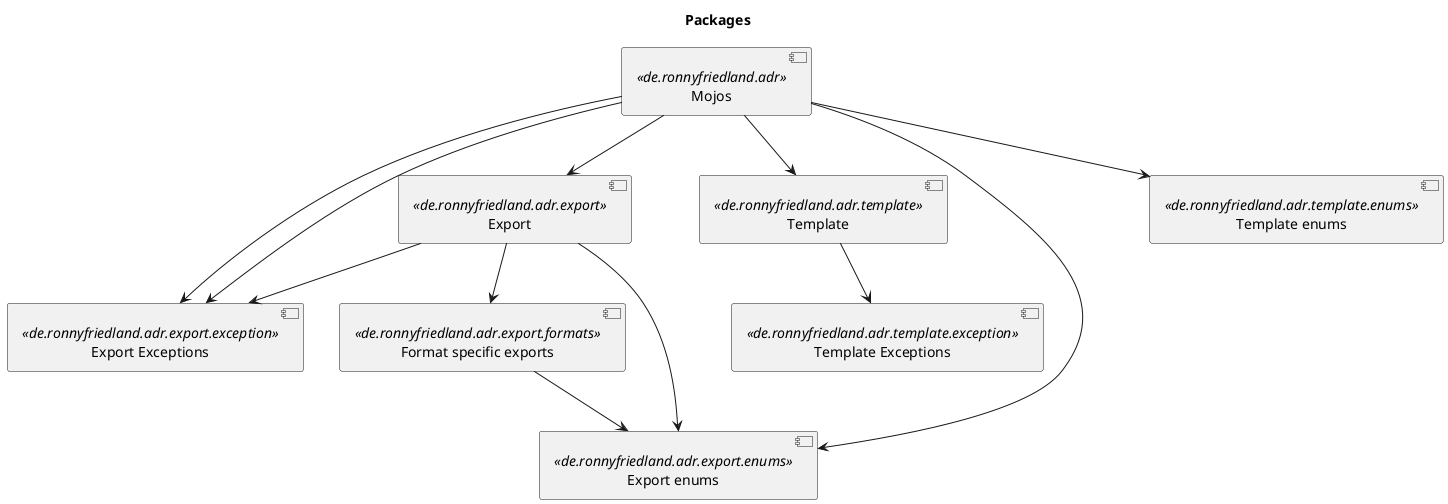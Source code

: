 @startuml

title Packages

[Mojos] <<de.ronnyfriedland.adr>> as mojos
[Export] <<de.ronnyfriedland.adr.export>> as export
[Export Exceptions] <<de.ronnyfriedland.adr.export.exception>> as export_exceptions
[Format specific exports] <<de.ronnyfriedland.adr.export.formats>> as export_formats
[Template] <<de.ronnyfriedland.adr.template>> as template
[Template Exceptions] <<de.ronnyfriedland.adr.template.exception>> as template_exceptions
[Export enums] <<de.ronnyfriedland.adr.export.enums>> as export_enums
[Template enums] <<de.ronnyfriedland.adr.template.enums>> as template_enums

mojos --> template
mojos --> export_exceptions
mojos --> template_enums
mojos --> export
mojos --> export_exceptions
mojos --> export_enums
export --> export_exceptions
export --> export_enums
export --> export_formats
export_formats --> export_enums
template --> template_exceptions

@enduml